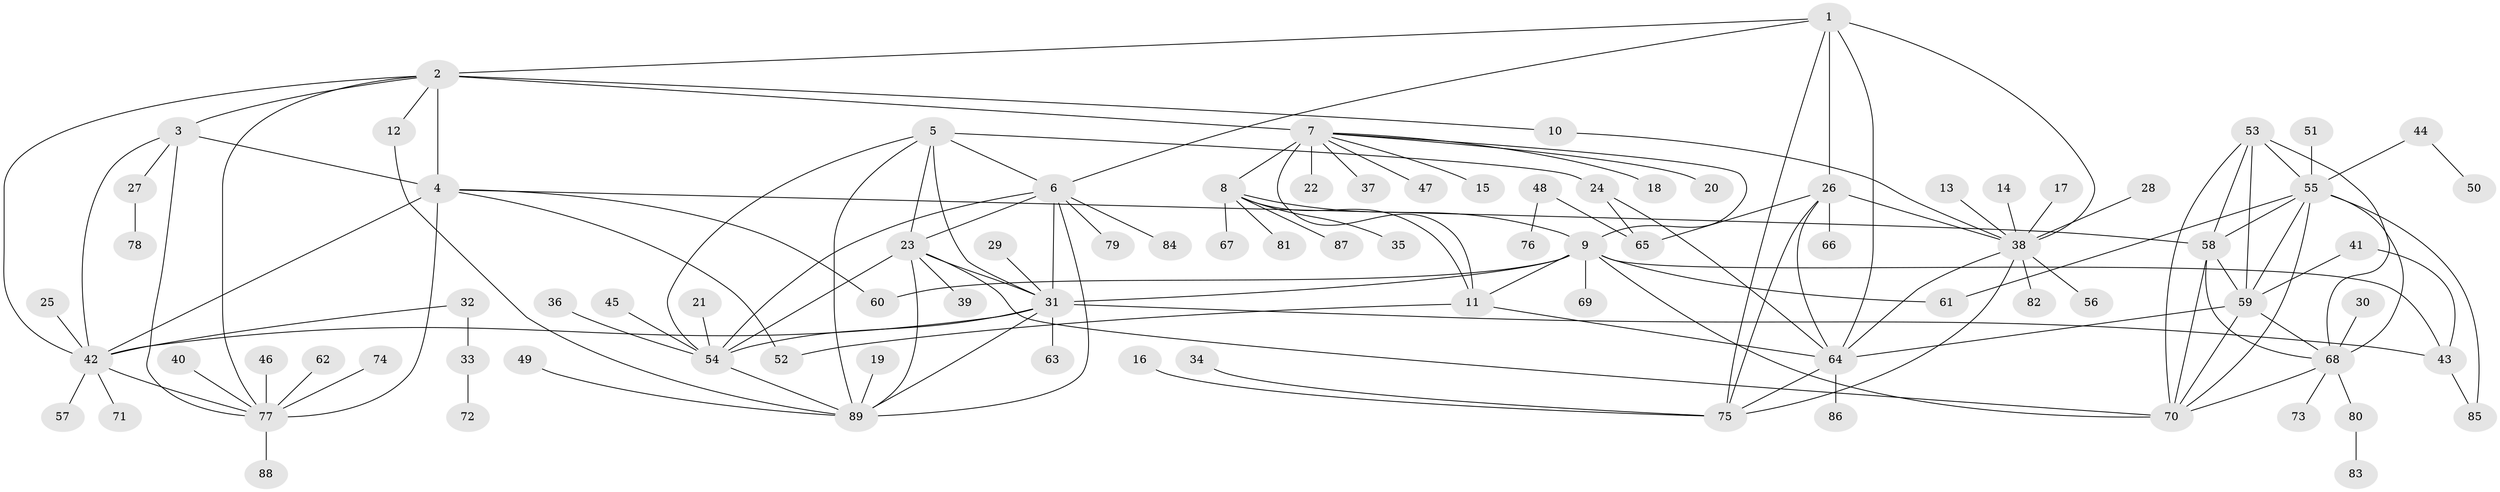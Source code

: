 // original degree distribution, {10: 0.015873015873015872, 6: 0.06349206349206349, 8: 0.06349206349206349, 13: 0.007936507936507936, 11: 0.031746031746031744, 7: 0.015873015873015872, 9: 0.031746031746031744, 12: 0.007936507936507936, 1: 0.5317460317460317, 2: 0.1984126984126984, 3: 0.023809523809523808, 5: 0.007936507936507936}
// Generated by graph-tools (version 1.1) at 2025/37/03/04/25 23:37:46]
// undirected, 89 vertices, 139 edges
graph export_dot {
  node [color=gray90,style=filled];
  1;
  2;
  3;
  4;
  5;
  6;
  7;
  8;
  9;
  10;
  11;
  12;
  13;
  14;
  15;
  16;
  17;
  18;
  19;
  20;
  21;
  22;
  23;
  24;
  25;
  26;
  27;
  28;
  29;
  30;
  31;
  32;
  33;
  34;
  35;
  36;
  37;
  38;
  39;
  40;
  41;
  42;
  43;
  44;
  45;
  46;
  47;
  48;
  49;
  50;
  51;
  52;
  53;
  54;
  55;
  56;
  57;
  58;
  59;
  60;
  61;
  62;
  63;
  64;
  65;
  66;
  67;
  68;
  69;
  70;
  71;
  72;
  73;
  74;
  75;
  76;
  77;
  78;
  79;
  80;
  81;
  82;
  83;
  84;
  85;
  86;
  87;
  88;
  89;
  1 -- 2 [weight=1.0];
  1 -- 6 [weight=1.0];
  1 -- 26 [weight=2.0];
  1 -- 38 [weight=2.0];
  1 -- 64 [weight=2.0];
  1 -- 75 [weight=2.0];
  2 -- 3 [weight=1.0];
  2 -- 4 [weight=2.0];
  2 -- 7 [weight=1.0];
  2 -- 10 [weight=1.0];
  2 -- 12 [weight=1.0];
  2 -- 42 [weight=1.0];
  2 -- 77 [weight=1.0];
  3 -- 4 [weight=2.0];
  3 -- 27 [weight=1.0];
  3 -- 42 [weight=1.0];
  3 -- 77 [weight=1.0];
  4 -- 42 [weight=2.0];
  4 -- 52 [weight=1.0];
  4 -- 58 [weight=1.0];
  4 -- 60 [weight=1.0];
  4 -- 77 [weight=2.0];
  5 -- 6 [weight=1.0];
  5 -- 23 [weight=1.0];
  5 -- 24 [weight=1.0];
  5 -- 31 [weight=1.0];
  5 -- 54 [weight=1.0];
  5 -- 89 [weight=1.0];
  6 -- 23 [weight=1.0];
  6 -- 31 [weight=1.0];
  6 -- 54 [weight=1.0];
  6 -- 79 [weight=1.0];
  6 -- 84 [weight=1.0];
  6 -- 89 [weight=1.0];
  7 -- 8 [weight=4.0];
  7 -- 9 [weight=2.0];
  7 -- 11 [weight=2.0];
  7 -- 15 [weight=1.0];
  7 -- 18 [weight=1.0];
  7 -- 20 [weight=1.0];
  7 -- 22 [weight=1.0];
  7 -- 37 [weight=1.0];
  7 -- 47 [weight=1.0];
  8 -- 9 [weight=2.0];
  8 -- 11 [weight=2.0];
  8 -- 35 [weight=1.0];
  8 -- 67 [weight=1.0];
  8 -- 81 [weight=1.0];
  8 -- 87 [weight=1.0];
  9 -- 11 [weight=1.0];
  9 -- 31 [weight=1.0];
  9 -- 43 [weight=1.0];
  9 -- 60 [weight=1.0];
  9 -- 61 [weight=1.0];
  9 -- 69 [weight=1.0];
  9 -- 70 [weight=1.0];
  10 -- 38 [weight=1.0];
  11 -- 52 [weight=1.0];
  11 -- 64 [weight=1.0];
  12 -- 89 [weight=1.0];
  13 -- 38 [weight=1.0];
  14 -- 38 [weight=1.0];
  16 -- 75 [weight=1.0];
  17 -- 38 [weight=1.0];
  19 -- 89 [weight=1.0];
  21 -- 54 [weight=1.0];
  23 -- 31 [weight=1.0];
  23 -- 39 [weight=1.0];
  23 -- 54 [weight=1.0];
  23 -- 70 [weight=1.0];
  23 -- 89 [weight=1.0];
  24 -- 64 [weight=1.0];
  24 -- 65 [weight=1.0];
  25 -- 42 [weight=1.0];
  26 -- 38 [weight=1.0];
  26 -- 64 [weight=1.0];
  26 -- 65 [weight=1.0];
  26 -- 66 [weight=1.0];
  26 -- 75 [weight=1.0];
  27 -- 78 [weight=1.0];
  28 -- 38 [weight=1.0];
  29 -- 31 [weight=1.0];
  30 -- 68 [weight=1.0];
  31 -- 42 [weight=1.0];
  31 -- 43 [weight=1.0];
  31 -- 54 [weight=1.0];
  31 -- 63 [weight=1.0];
  31 -- 89 [weight=1.0];
  32 -- 33 [weight=1.0];
  32 -- 42 [weight=1.0];
  33 -- 72 [weight=1.0];
  34 -- 75 [weight=1.0];
  36 -- 54 [weight=1.0];
  38 -- 56 [weight=1.0];
  38 -- 64 [weight=1.0];
  38 -- 75 [weight=1.0];
  38 -- 82 [weight=1.0];
  40 -- 77 [weight=1.0];
  41 -- 43 [weight=1.0];
  41 -- 59 [weight=1.0];
  42 -- 57 [weight=1.0];
  42 -- 71 [weight=1.0];
  42 -- 77 [weight=1.0];
  43 -- 85 [weight=1.0];
  44 -- 50 [weight=1.0];
  44 -- 55 [weight=1.0];
  45 -- 54 [weight=1.0];
  46 -- 77 [weight=1.0];
  48 -- 65 [weight=1.0];
  48 -- 76 [weight=1.0];
  49 -- 89 [weight=1.0];
  51 -- 55 [weight=1.0];
  53 -- 55 [weight=1.0];
  53 -- 58 [weight=1.0];
  53 -- 59 [weight=1.0];
  53 -- 68 [weight=1.0];
  53 -- 70 [weight=1.0];
  54 -- 89 [weight=1.0];
  55 -- 58 [weight=1.0];
  55 -- 59 [weight=1.0];
  55 -- 61 [weight=1.0];
  55 -- 68 [weight=1.0];
  55 -- 70 [weight=1.0];
  55 -- 85 [weight=1.0];
  58 -- 59 [weight=1.0];
  58 -- 68 [weight=1.0];
  58 -- 70 [weight=1.0];
  59 -- 64 [weight=1.0];
  59 -- 68 [weight=1.0];
  59 -- 70 [weight=1.0];
  62 -- 77 [weight=1.0];
  64 -- 75 [weight=1.0];
  64 -- 86 [weight=1.0];
  68 -- 70 [weight=1.0];
  68 -- 73 [weight=1.0];
  68 -- 80 [weight=1.0];
  74 -- 77 [weight=1.0];
  77 -- 88 [weight=1.0];
  80 -- 83 [weight=1.0];
}
